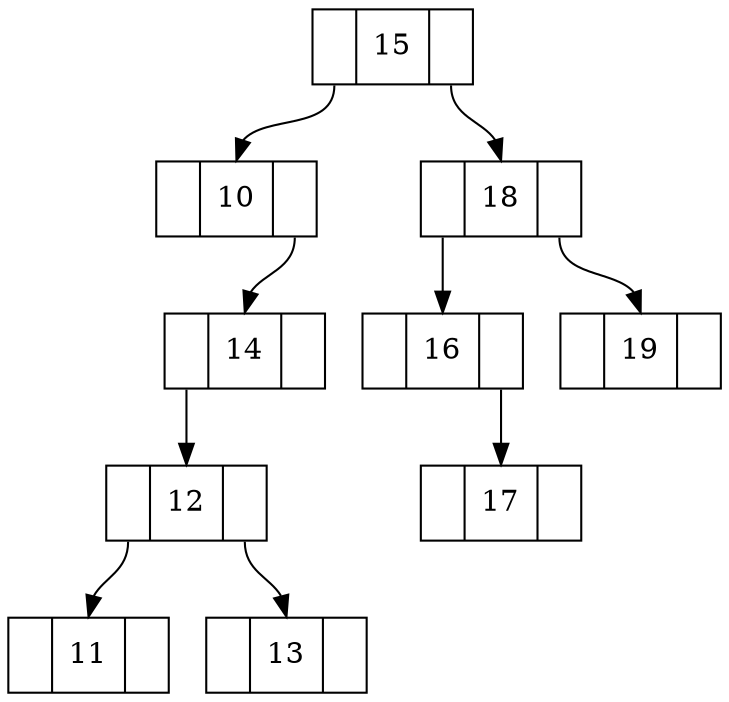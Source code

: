 digraph BST {
node [shape=record]
15[label="<L> |<D> 15|<R> "]
10[label="<L> |<D> 10|<R> "]
14[label="<L> |<D> 14|<R> "]
12[label="<L> |<D> 12|<R> "]
11[label="<L> |<D> 11|<R> "]
12:L -> 11:D
13[label="<L> |<D> 13|<R> "]
12:R -> 13:D
14:L -> 12:D
10:R -> 14:D
15:L -> 10:D
18[label="<L> |<D> 18|<R> "]
16[label="<L> |<D> 16|<R> "]
17[label="<L> |<D> 17|<R> "]
16:R -> 17:D
18:L -> 16:D
19[label="<L> |<D> 19|<R> "]
18:R -> 19:D
15:R -> 18:D
}
